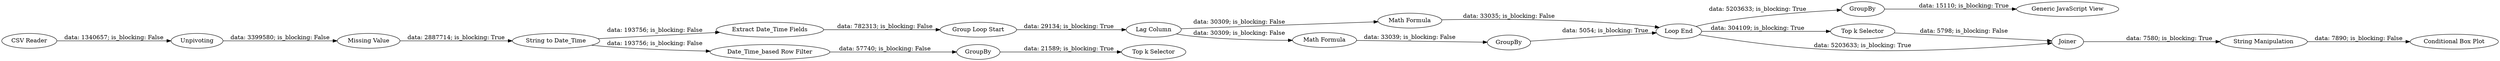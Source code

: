 digraph {
	"-1486818183803155859_3" [label=Unpivoting]
	"-1486818183803155859_40" [label="Generic JavaScript View"]
	"-1486818183803155859_6" [label="Extract Date_Time Fields"]
	"-1486818183803155859_44" [label="Missing Value"]
	"-1486818183803155859_1" [label="CSV Reader"]
	"-1486818183803155859_8" [label="Group Loop Start"]
	"-1486818183803155859_16" [label=GroupBy]
	"-1486818183803155859_32" [label="Math Formula"]
	"-1486818183803155859_5" [label="String to Date_Time"]
	"-1486818183803155859_29" [label="Conditional Box Plot"]
	"-1486818183803155859_27" [label="Date_Time_based Row Filter"]
	"-1486818183803155859_13" [label="Loop End"]
	"-1486818183803155859_34" [label="String Manipulation"]
	"-1486818183803155859_35" [label=GroupBy]
	"-1486818183803155859_10" [label="Lag Column"]
	"-1486818183803155859_23" [label="Top k Selector"]
	"-1486818183803155859_31" [label="Math Formula"]
	"-1486818183803155859_28" [label="Top k Selector"]
	"-1486818183803155859_33" [label=Joiner]
	"-1486818183803155859_12" [label=GroupBy]
	"-1486818183803155859_13" -> "-1486818183803155859_23" [label="data: 304109; is_blocking: True"]
	"-1486818183803155859_44" -> "-1486818183803155859_5" [label="data: 2887714; is_blocking: True"]
	"-1486818183803155859_23" -> "-1486818183803155859_33" [label="data: 5798; is_blocking: False"]
	"-1486818183803155859_8" -> "-1486818183803155859_10" [label="data: 29134; is_blocking: True"]
	"-1486818183803155859_1" -> "-1486818183803155859_3" [label="data: 1340657; is_blocking: False"]
	"-1486818183803155859_32" -> "-1486818183803155859_13" [label="data: 33035; is_blocking: False"]
	"-1486818183803155859_13" -> "-1486818183803155859_35" [label="data: 5203633; is_blocking: True"]
	"-1486818183803155859_10" -> "-1486818183803155859_31" [label="data: 30309; is_blocking: False"]
	"-1486818183803155859_35" -> "-1486818183803155859_40" [label="data: 15110; is_blocking: True"]
	"-1486818183803155859_16" -> "-1486818183803155859_28" [label="data: 21589; is_blocking: True"]
	"-1486818183803155859_13" -> "-1486818183803155859_33" [label="data: 5203633; is_blocking: True"]
	"-1486818183803155859_27" -> "-1486818183803155859_16" [label="data: 57740; is_blocking: False"]
	"-1486818183803155859_5" -> "-1486818183803155859_27" [label="data: 193756; is_blocking: False"]
	"-1486818183803155859_3" -> "-1486818183803155859_44" [label="data: 3399580; is_blocking: False"]
	"-1486818183803155859_12" -> "-1486818183803155859_13" [label="data: 5054; is_blocking: True"]
	"-1486818183803155859_31" -> "-1486818183803155859_12" [label="data: 33039; is_blocking: False"]
	"-1486818183803155859_10" -> "-1486818183803155859_32" [label="data: 30309; is_blocking: False"]
	"-1486818183803155859_33" -> "-1486818183803155859_34" [label="data: 7580; is_blocking: True"]
	"-1486818183803155859_5" -> "-1486818183803155859_6" [label="data: 193756; is_blocking: False"]
	"-1486818183803155859_34" -> "-1486818183803155859_29" [label="data: 7890; is_blocking: False"]
	"-1486818183803155859_6" -> "-1486818183803155859_8" [label="data: 782313; is_blocking: False"]
	rankdir=LR
}
